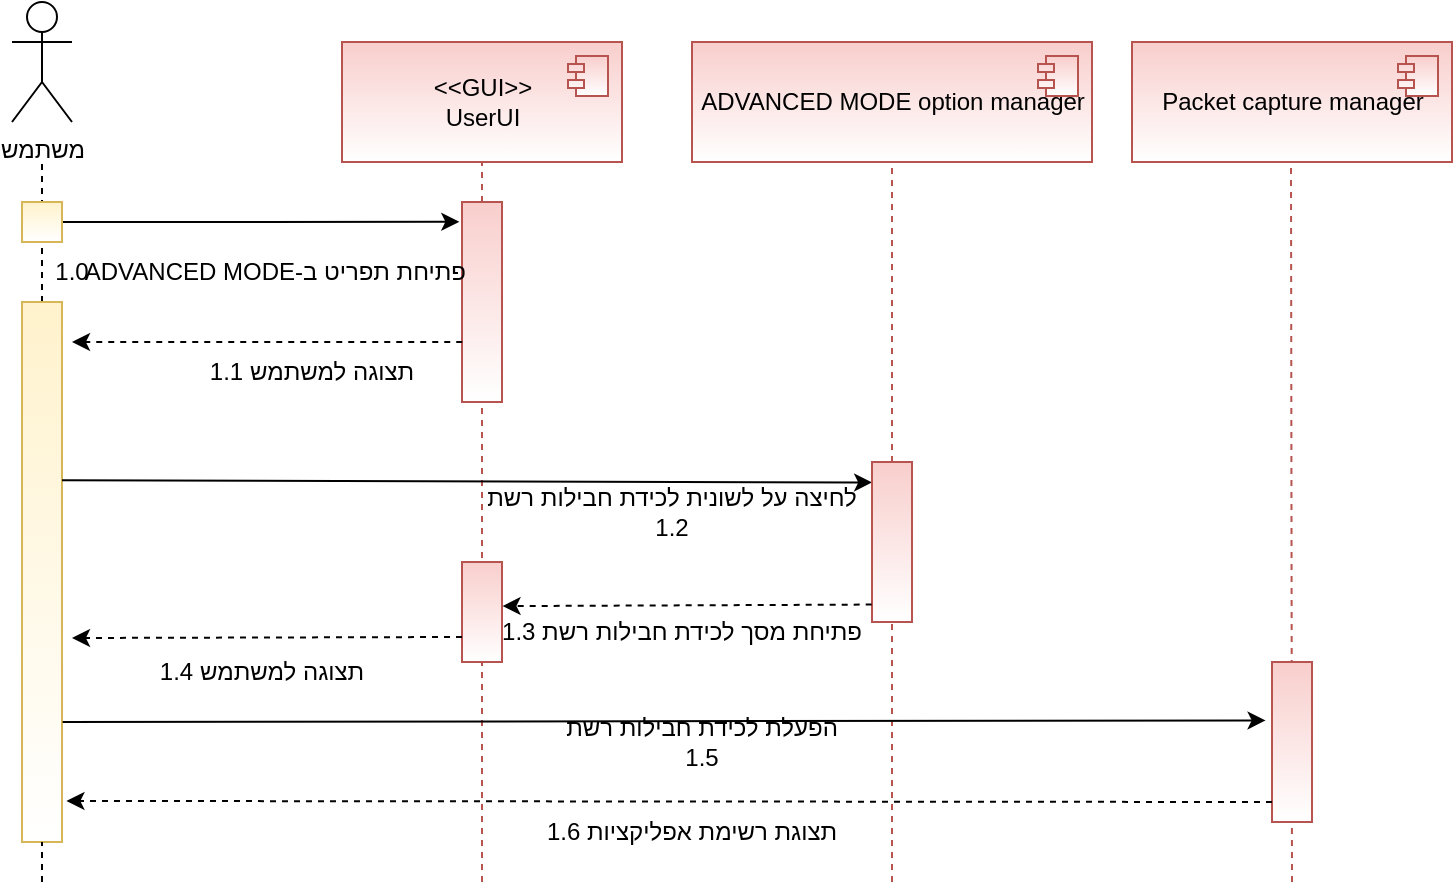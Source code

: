 <mxfile version="16.5.1" type="device"><diagram id="NQNrdyokiaG8pjqe4-te" name="Page-1"><mxGraphModel dx="1483" dy="927" grid="1" gridSize="10" guides="1" tooltips="1" connect="1" arrows="1" fold="1" page="1" pageScale="1" pageWidth="850" pageHeight="1100" math="0" shadow="0"><root><mxCell id="0"/><mxCell id="1" parent="0"/><mxCell id="AaOAH2jstlv7ZCyAOt1M-46" value="משתמש" style="shape=umlActor;verticalLabelPosition=bottom;verticalAlign=top;html=1;outlineConnect=0;gradientColor=#ffffff;" parent="1" vertex="1"><mxGeometry x="40" y="40" width="30" height="60" as="geometry"/></mxCell><mxCell id="AaOAH2jstlv7ZCyAOt1M-47" value="" style="endArrow=none;dashed=1;html=1;rounded=0;startArrow=none;" parent="1" source="AaOAH2jstlv7ZCyAOt1M-55" edge="1"><mxGeometry width="50" height="50" relative="1" as="geometry"><mxPoint x="55" y="500" as="sourcePoint"/><mxPoint x="55" y="120" as="targetPoint"/></mxGeometry></mxCell><mxCell id="AaOAH2jstlv7ZCyAOt1M-48" value="" style="endArrow=none;dashed=1;html=1;rounded=0;entryX=0.5;entryY=1;entryDx=0;entryDy=0;fillColor=#f8cecc;strokeColor=#b85450;startArrow=none;" parent="1" source="AaOAH2jstlv7ZCyAOt1M-52" edge="1"><mxGeometry width="50" height="50" relative="1" as="geometry"><mxPoint x="275" y="510" as="sourcePoint"/><mxPoint x="275" y="120" as="targetPoint"/></mxGeometry></mxCell><mxCell id="AaOAH2jstlv7ZCyAOt1M-49" value="" style="endArrow=none;dashed=1;html=1;rounded=0;entryX=0.5;entryY=1;entryDx=0;entryDy=0;fillColor=#f8cecc;strokeColor=#b85450;startArrow=none;" parent="1" source="AaOAH2jstlv7ZCyAOt1M-68" edge="1"><mxGeometry width="50" height="50" relative="1" as="geometry"><mxPoint x="475" y="520" as="sourcePoint"/><mxPoint x="480" y="120" as="targetPoint"/></mxGeometry></mxCell><mxCell id="AaOAH2jstlv7ZCyAOt1M-50" style="edgeStyle=orthogonalEdgeStyle;rounded=0;orthogonalLoop=1;jettySize=auto;html=1;entryX=-0.067;entryY=0.099;entryDx=0;entryDy=0;entryPerimeter=0;" parent="1" source="AaOAH2jstlv7ZCyAOt1M-51" target="AaOAH2jstlv7ZCyAOt1M-52" edge="1"><mxGeometry relative="1" as="geometry"><mxPoint x="200" y="154" as="targetPoint"/></mxGeometry></mxCell><mxCell id="AaOAH2jstlv7ZCyAOt1M-51" value="" style="rounded=0;whiteSpace=wrap;html=1;fillColor=#fff2cc;strokeColor=#d6b656;gradientColor=#ffffff;" parent="1" vertex="1"><mxGeometry x="45" y="140" width="20" height="20" as="geometry"/></mxCell><mxCell id="AaOAH2jstlv7ZCyAOt1M-52" value="" style="rounded=0;whiteSpace=wrap;html=1;fillColor=#f8cecc;strokeColor=#b85450;gradientColor=#ffffff;" parent="1" vertex="1"><mxGeometry x="265" y="140" width="20" height="100" as="geometry"/></mxCell><mxCell id="AaOAH2jstlv7ZCyAOt1M-53" value="" style="endArrow=none;dashed=1;html=1;rounded=0;entryX=0.5;entryY=1;entryDx=0;entryDy=0;fillColor=#f8cecc;strokeColor=#b85450;" parent="1" target="AaOAH2jstlv7ZCyAOt1M-52" edge="1"><mxGeometry width="50" height="50" relative="1" as="geometry"><mxPoint x="275" y="480" as="sourcePoint"/><mxPoint x="275" y="120" as="targetPoint"/></mxGeometry></mxCell><mxCell id="AaOAH2jstlv7ZCyAOt1M-54" value="פתיחת תפריט ב-ADVANCED MODE&amp;nbsp;" style="text;html=1;strokeColor=none;fillColor=none;align=center;verticalAlign=middle;whiteSpace=wrap;rounded=0;textDirection=rtl;" parent="1" vertex="1"><mxGeometry x="70" y="160" width="200" height="30" as="geometry"/></mxCell><mxCell id="AaOAH2jstlv7ZCyAOt1M-55" value="" style="rounded=0;whiteSpace=wrap;html=1;fillColor=#fff2cc;strokeColor=#d6b656;gradientColor=#ffffff;" parent="1" vertex="1"><mxGeometry x="45" y="190" width="20" height="270" as="geometry"/></mxCell><mxCell id="AaOAH2jstlv7ZCyAOt1M-56" value="" style="endArrow=none;dashed=1;html=1;rounded=0;" parent="1" target="AaOAH2jstlv7ZCyAOt1M-55" edge="1"><mxGeometry width="50" height="50" relative="1" as="geometry"><mxPoint x="55" y="480" as="sourcePoint"/><mxPoint x="55" y="120" as="targetPoint"/></mxGeometry></mxCell><mxCell id="AaOAH2jstlv7ZCyAOt1M-57" value="" style="endArrow=classic;html=1;rounded=0;exitX=0.006;exitY=0.7;exitDx=0;exitDy=0;exitPerimeter=0;dashed=1;" parent="1" source="AaOAH2jstlv7ZCyAOt1M-52" edge="1"><mxGeometry width="50" height="50" relative="1" as="geometry"><mxPoint x="250" y="209" as="sourcePoint"/><mxPoint x="70" y="210" as="targetPoint"/></mxGeometry></mxCell><mxCell id="AaOAH2jstlv7ZCyAOt1M-58" value="תצוגה למשתמש 1.1" style="text;html=1;strokeColor=none;fillColor=none;align=center;verticalAlign=middle;whiteSpace=wrap;rounded=0;textDirection=rtl;" parent="1" vertex="1"><mxGeometry x="135" y="210" width="110" height="30" as="geometry"/></mxCell><mxCell id="AaOAH2jstlv7ZCyAOt1M-60" value="" style="endArrow=classic;html=1;rounded=0;entryX=0.004;entryY=0.128;entryDx=0;entryDy=0;entryPerimeter=0;exitX=1;exitY=0.33;exitDx=0;exitDy=0;exitPerimeter=0;" parent="1" source="AaOAH2jstlv7ZCyAOt1M-55" target="AaOAH2jstlv7ZCyAOt1M-68" edge="1"><mxGeometry width="50" height="50" relative="1" as="geometry"><mxPoint x="125" y="299" as="sourcePoint"/><mxPoint x="465" y="283" as="targetPoint"/></mxGeometry></mxCell><mxCell id="AaOAH2jstlv7ZCyAOt1M-61" value="לחיצה על לשונית לכידת חבילות רשת 1.2" style="text;html=1;strokeColor=none;fillColor=none;align=center;verticalAlign=middle;whiteSpace=wrap;rounded=0;textDirection=rtl;" parent="1" vertex="1"><mxGeometry x="270" y="280" width="200" height="30" as="geometry"/></mxCell><mxCell id="AaOAH2jstlv7ZCyAOt1M-62" value="&lt;span&gt;&amp;lt;&amp;lt;GUI&amp;gt;&amp;gt;&lt;/span&gt;&lt;br&gt;&lt;span&gt;UserUI&lt;/span&gt;" style="html=1;dropTarget=0;fillColor=#f8cecc;strokeColor=#b85450;gradientColor=#ffffff;" parent="1" vertex="1"><mxGeometry x="205" y="60" width="140" height="60" as="geometry"/></mxCell><mxCell id="AaOAH2jstlv7ZCyAOt1M-63" value="" style="shape=module;jettyWidth=8;jettyHeight=4;fillColor=#f8cecc;strokeColor=#b85450;gradientColor=#ffffff;" parent="AaOAH2jstlv7ZCyAOt1M-62" vertex="1"><mxGeometry x="1" width="20" height="20" relative="1" as="geometry"><mxPoint x="-27" y="7" as="offset"/></mxGeometry></mxCell><mxCell id="AaOAH2jstlv7ZCyAOt1M-68" value="" style="rounded=0;whiteSpace=wrap;html=1;fillColor=#f8cecc;strokeColor=#b85450;gradientColor=#ffffff;" parent="1" vertex="1"><mxGeometry x="470" y="270" width="20" height="80" as="geometry"/></mxCell><mxCell id="AaOAH2jstlv7ZCyAOt1M-69" value="" style="endArrow=none;dashed=1;html=1;rounded=0;entryX=0.5;entryY=1;entryDx=0;entryDy=0;fillColor=#f8cecc;strokeColor=#b85450;" parent="1" target="AaOAH2jstlv7ZCyAOt1M-68" edge="1"><mxGeometry width="50" height="50" relative="1" as="geometry"><mxPoint x="480" y="480" as="sourcePoint"/><mxPoint x="475" y="160" as="targetPoint"/></mxGeometry></mxCell><mxCell id="AaOAH2jstlv7ZCyAOt1M-75" value="פתיחת מסך לכידת חבילות רשת 1.3" style="text;html=1;strokeColor=none;fillColor=none;align=center;verticalAlign=middle;whiteSpace=wrap;rounded=0;textDirection=rtl;" parent="1" vertex="1"><mxGeometry x="280" y="340" width="190" height="30" as="geometry"/></mxCell><mxCell id="AaOAH2jstlv7ZCyAOt1M-76" value="" style="rounded=0;whiteSpace=wrap;html=1;fillColor=#f8cecc;strokeColor=#b85450;gradientColor=#ffffff;" parent="1" vertex="1"><mxGeometry x="265" y="320" width="20" height="50" as="geometry"/></mxCell><mxCell id="AaOAH2jstlv7ZCyAOt1M-89" value="תצוגה למשתמש 1.4" style="text;html=1;strokeColor=none;fillColor=none;align=center;verticalAlign=middle;whiteSpace=wrap;rounded=0;textDirection=rtl;" parent="1" vertex="1"><mxGeometry x="110" y="360" width="110" height="30" as="geometry"/></mxCell><mxCell id="OTiqMCp2tDmLmmx-U4D0-1" value="1.0" style="text;html=1;strokeColor=none;fillColor=none;align=center;verticalAlign=middle;whiteSpace=wrap;rounded=0;" parent="1" vertex="1"><mxGeometry x="60" y="160" width="20" height="30" as="geometry"/></mxCell><mxCell id="mBlaZ0nSmhgrQR17tkNB-1" value="" style="endArrow=classic;html=1;rounded=0;exitX=-0.008;exitY=0.891;exitDx=0;exitDy=0;entryX=1.013;entryY=0.441;entryDx=0;entryDy=0;exitPerimeter=0;entryPerimeter=0;dashed=1;" parent="1" source="AaOAH2jstlv7ZCyAOt1M-68" target="AaOAH2jstlv7ZCyAOt1M-76" edge="1"><mxGeometry width="50" height="50" relative="1" as="geometry"><mxPoint x="670" y="382.5" as="sourcePoint"/><mxPoint x="410" y="260" as="targetPoint"/></mxGeometry></mxCell><mxCell id="mBlaZ0nSmhgrQR17tkNB-2" value="" style="endArrow=classic;html=1;rounded=0;exitX=0;exitY=0.75;exitDx=0;exitDy=0;dashed=1;" parent="1" source="AaOAH2jstlv7ZCyAOt1M-76" edge="1"><mxGeometry width="50" height="50" relative="1" as="geometry"><mxPoint x="190" y="320" as="sourcePoint"/><mxPoint x="70" y="358" as="targetPoint"/></mxGeometry></mxCell><mxCell id="rHOpnUfZfX3vEd9uHDln-3" value="&lt;span&gt;ADVANCED MODE option manager&lt;/span&gt;" style="html=1;dropTarget=0;fillColor=#f8cecc;strokeColor=#b85450;gradientColor=#ffffff;" parent="1" vertex="1"><mxGeometry x="380" y="60" width="200" height="60" as="geometry"/></mxCell><mxCell id="rHOpnUfZfX3vEd9uHDln-4" value="" style="shape=module;jettyWidth=8;jettyHeight=4;fillColor=#f8cecc;strokeColor=#b85450;gradientColor=#ffffff;" parent="rHOpnUfZfX3vEd9uHDln-3" vertex="1"><mxGeometry x="1" width="20" height="20" relative="1" as="geometry"><mxPoint x="-27" y="7" as="offset"/></mxGeometry></mxCell><mxCell id="vsHgMHErxk0yuUAJlOsU-1" value="&lt;span&gt;Packet capture manager&lt;/span&gt;" style="html=1;dropTarget=0;fillColor=#f8cecc;strokeColor=#b85450;gradientColor=#ffffff;" parent="1" vertex="1"><mxGeometry x="600" y="60" width="160" height="60" as="geometry"/></mxCell><mxCell id="vsHgMHErxk0yuUAJlOsU-2" value="" style="shape=module;jettyWidth=8;jettyHeight=4;fillColor=#f8cecc;strokeColor=#b85450;gradientColor=#ffffff;" parent="vsHgMHErxk0yuUAJlOsU-1" vertex="1"><mxGeometry x="1" width="20" height="20" relative="1" as="geometry"><mxPoint x="-27" y="7" as="offset"/></mxGeometry></mxCell><mxCell id="vsHgMHErxk0yuUAJlOsU-3" value="" style="endArrow=none;dashed=1;html=1;rounded=0;entryX=0.5;entryY=1;entryDx=0;entryDy=0;fillColor=#f8cecc;strokeColor=#b85450;startArrow=none;" parent="1" edge="1"><mxGeometry width="50" height="50" relative="1" as="geometry"><mxPoint x="680" y="480" as="sourcePoint"/><mxPoint x="679.5" y="120" as="targetPoint"/></mxGeometry></mxCell><mxCell id="vsHgMHErxk0yuUAJlOsU-4" value="" style="rounded=0;whiteSpace=wrap;html=1;fillColor=#f8cecc;strokeColor=#b85450;gradientColor=#ffffff;" parent="1" vertex="1"><mxGeometry x="670" y="370" width="20" height="80" as="geometry"/></mxCell><mxCell id="vsHgMHErxk0yuUAJlOsU-6" value="" style="endArrow=classic;html=1;rounded=0;entryX=-0.16;entryY=0.365;entryDx=0;entryDy=0;entryPerimeter=0;exitX=1.016;exitY=0.778;exitDx=0;exitDy=0;exitPerimeter=0;" parent="1" source="AaOAH2jstlv7ZCyAOt1M-55" target="vsHgMHErxk0yuUAJlOsU-4" edge="1"><mxGeometry width="50" height="50" relative="1" as="geometry"><mxPoint x="70" y="399" as="sourcePoint"/><mxPoint x="450" y="300" as="targetPoint"/></mxGeometry></mxCell><mxCell id="vsHgMHErxk0yuUAJlOsU-7" value="הפעלת לכידת חבילות רשת 1.5" style="text;html=1;strokeColor=none;fillColor=none;align=center;verticalAlign=middle;whiteSpace=wrap;rounded=0;textDirection=rtl;" parent="1" vertex="1"><mxGeometry x="310" y="395" width="150" height="30" as="geometry"/></mxCell><mxCell id="vsHgMHErxk0yuUAJlOsU-8" value="" style="endArrow=classic;html=1;rounded=0;exitX=0;exitY=0.75;exitDx=0;exitDy=0;dashed=1;entryX=1.111;entryY=0.924;entryDx=0;entryDy=0;entryPerimeter=0;" parent="1" target="AaOAH2jstlv7ZCyAOt1M-55" edge="1"><mxGeometry width="50" height="50" relative="1" as="geometry"><mxPoint x="670" y="440" as="sourcePoint"/><mxPoint x="90" y="441" as="targetPoint"/></mxGeometry></mxCell><mxCell id="vsHgMHErxk0yuUAJlOsU-9" value="תצוגת רשימת אפליקציות 1.6" style="text;html=1;strokeColor=none;fillColor=none;align=center;verticalAlign=middle;whiteSpace=wrap;rounded=0;textDirection=rtl;" parent="1" vertex="1"><mxGeometry x="285" y="440" width="190" height="30" as="geometry"/></mxCell></root></mxGraphModel></diagram></mxfile>